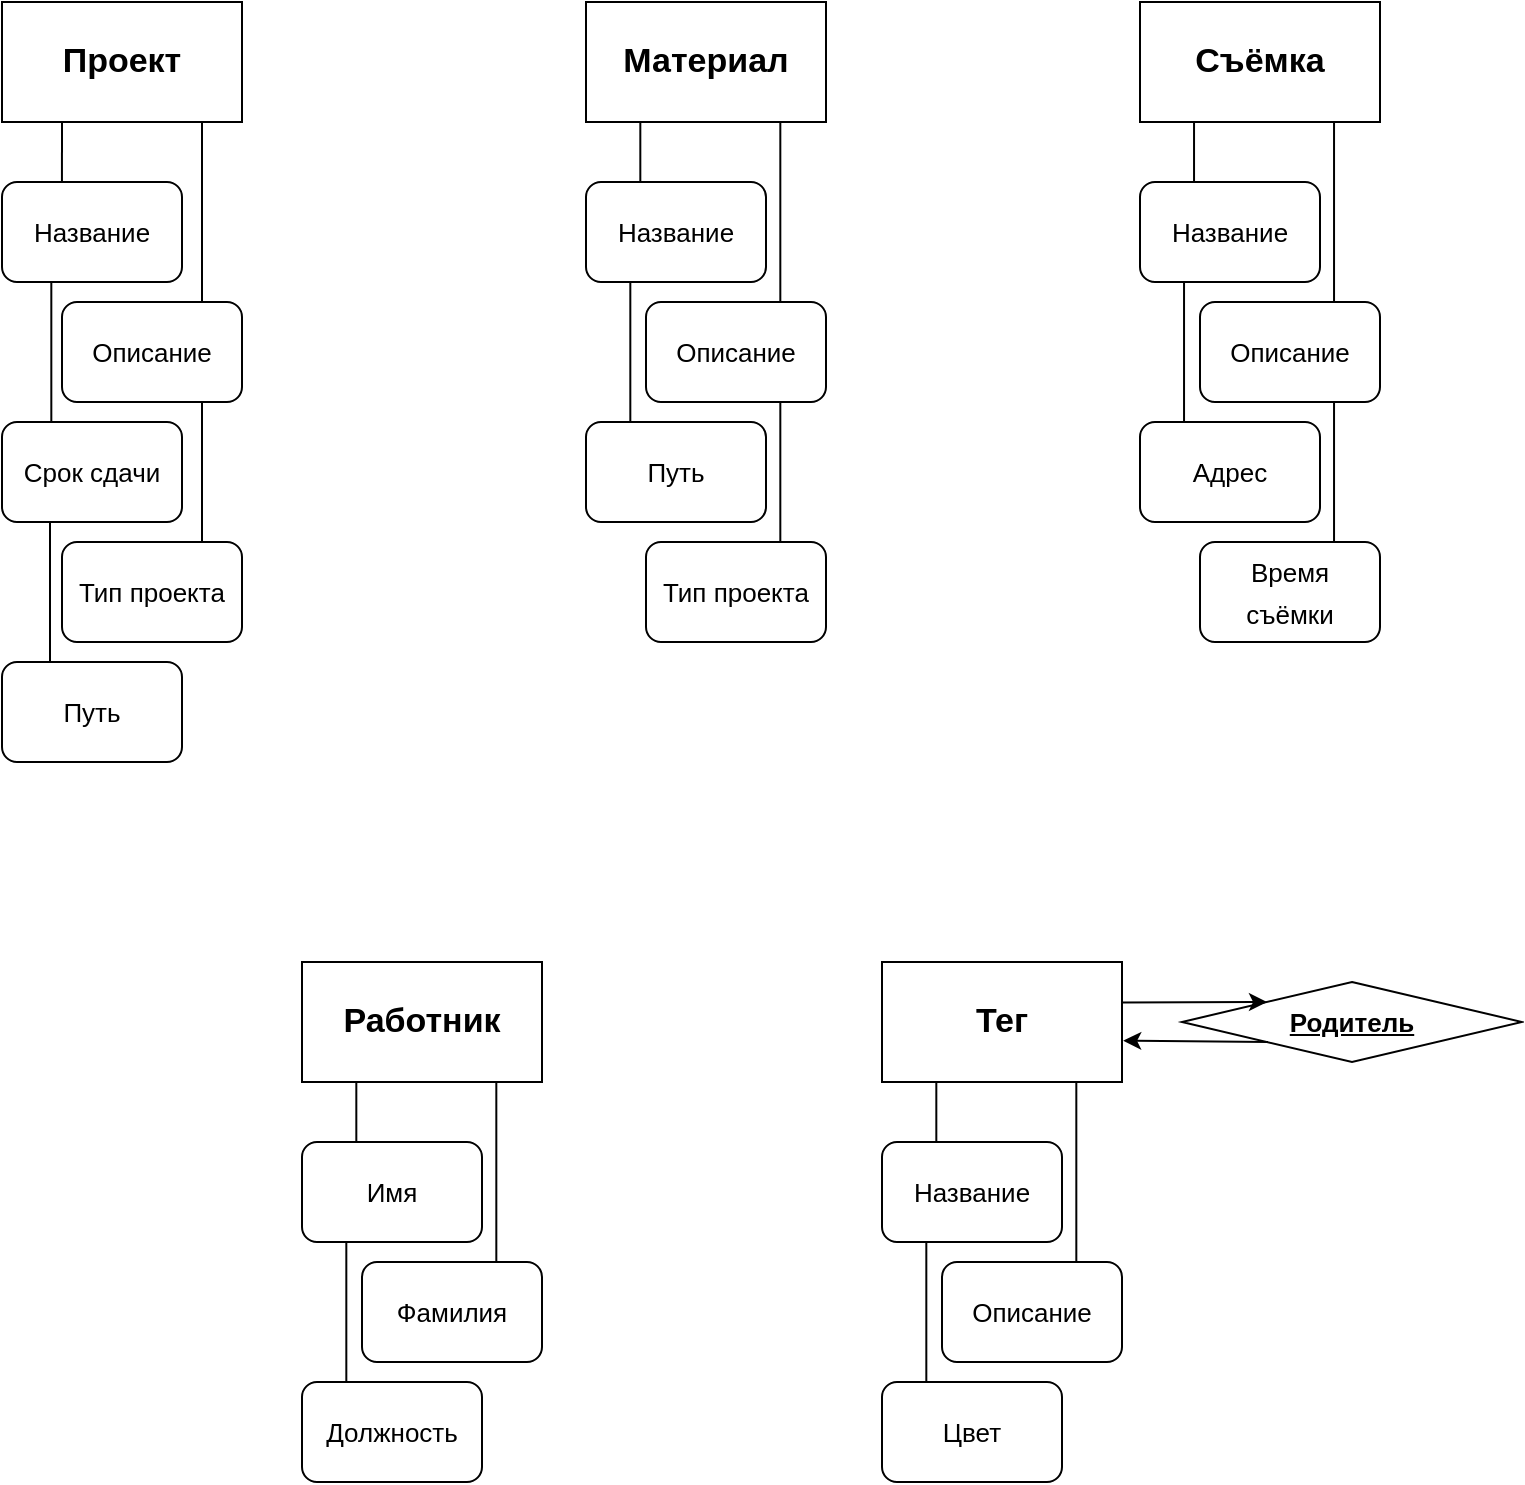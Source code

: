 <mxfile version="20.8.22" type="device"><diagram name="Страница 1" id="dCJy7RW5eTYr6VshyjW6"><mxGraphModel dx="452" dy="605" grid="1" gridSize="10" guides="1" tooltips="1" connect="1" arrows="1" fold="1" page="1" pageScale="1" pageWidth="827" pageHeight="1169" math="0" shadow="0"><root><mxCell id="0"/><mxCell id="1" parent="0"/><mxCell id="-ZGkEtH7xm_5uNx2uww8-1" value="&lt;font style=&quot;font-size: 17px;&quot;&gt;&lt;b&gt;Проект&lt;/b&gt;&lt;/font&gt;" style="rounded=1;whiteSpace=wrap;html=1;arcSize=0;" vertex="1" parent="1"><mxGeometry x="50" y="380" width="120" height="60" as="geometry"/></mxCell><mxCell id="-ZGkEtH7xm_5uNx2uww8-2" value="&lt;font style=&quot;font-size: 17px;&quot;&gt;&lt;b&gt;Съёмка&lt;/b&gt;&lt;/font&gt;" style="rounded=1;whiteSpace=wrap;html=1;arcSize=0;" vertex="1" parent="1"><mxGeometry x="619" y="380" width="120" height="60" as="geometry"/></mxCell><mxCell id="-ZGkEtH7xm_5uNx2uww8-3" value="&lt;font style=&quot;font-size: 17px;&quot;&gt;&lt;b&gt;Материал&lt;/b&gt;&lt;/font&gt;" style="rounded=1;whiteSpace=wrap;html=1;arcSize=0;" vertex="1" parent="1"><mxGeometry x="342" y="380" width="120" height="60" as="geometry"/></mxCell><mxCell id="-ZGkEtH7xm_5uNx2uww8-4" value="&lt;font style=&quot;font-size: 13px;&quot;&gt;Название&lt;/font&gt;" style="rounded=1;whiteSpace=wrap;html=1;fontSize=17;" vertex="1" parent="1"><mxGeometry x="50" y="470" width="90" height="50" as="geometry"/></mxCell><mxCell id="-ZGkEtH7xm_5uNx2uww8-5" value="&lt;font style=&quot;font-size: 13px;&quot;&gt;Описание&lt;/font&gt;" style="rounded=1;whiteSpace=wrap;html=1;fontSize=17;" vertex="1" parent="1"><mxGeometry x="80" y="530" width="90" height="50" as="geometry"/></mxCell><mxCell id="-ZGkEtH7xm_5uNx2uww8-6" value="&lt;font style=&quot;font-size: 13px;&quot;&gt;Срок сдачи&lt;/font&gt;" style="rounded=1;whiteSpace=wrap;html=1;fontSize=17;" vertex="1" parent="1"><mxGeometry x="50" y="590" width="90" height="50" as="geometry"/></mxCell><mxCell id="-ZGkEtH7xm_5uNx2uww8-7" value="&lt;font style=&quot;font-size: 13px;&quot;&gt;Тип проекта&lt;/font&gt;" style="rounded=1;whiteSpace=wrap;html=1;fontSize=17;" vertex="1" parent="1"><mxGeometry x="80" y="650" width="90" height="50" as="geometry"/></mxCell><mxCell id="-ZGkEtH7xm_5uNx2uww8-10" value="&lt;font style=&quot;font-size: 13px;&quot;&gt;Название&lt;/font&gt;" style="rounded=1;whiteSpace=wrap;html=1;fontSize=17;" vertex="1" parent="1"><mxGeometry x="342" y="470" width="90" height="50" as="geometry"/></mxCell><mxCell id="-ZGkEtH7xm_5uNx2uww8-11" value="&lt;font style=&quot;font-size: 13px;&quot;&gt;Описание&lt;/font&gt;" style="rounded=1;whiteSpace=wrap;html=1;fontSize=17;" vertex="1" parent="1"><mxGeometry x="372" y="530" width="90" height="50" as="geometry"/></mxCell><mxCell id="-ZGkEtH7xm_5uNx2uww8-12" value="&lt;font style=&quot;font-size: 13px;&quot;&gt;Путь&lt;/font&gt;" style="rounded=1;whiteSpace=wrap;html=1;fontSize=17;" vertex="1" parent="1"><mxGeometry x="342" y="590" width="90" height="50" as="geometry"/></mxCell><mxCell id="-ZGkEtH7xm_5uNx2uww8-13" value="&lt;font style=&quot;font-size: 13px;&quot;&gt;Тип проекта&lt;/font&gt;" style="rounded=1;whiteSpace=wrap;html=1;fontSize=17;" vertex="1" parent="1"><mxGeometry x="372" y="650" width="90" height="50" as="geometry"/></mxCell><mxCell id="-ZGkEtH7xm_5uNx2uww8-14" value="&lt;font style=&quot;font-size: 13px;&quot;&gt;Название&lt;/font&gt;" style="rounded=1;whiteSpace=wrap;html=1;fontSize=17;" vertex="1" parent="1"><mxGeometry x="619" y="470" width="90" height="50" as="geometry"/></mxCell><mxCell id="-ZGkEtH7xm_5uNx2uww8-15" value="&lt;font style=&quot;font-size: 13px;&quot;&gt;Описание&lt;/font&gt;" style="rounded=1;whiteSpace=wrap;html=1;fontSize=17;" vertex="1" parent="1"><mxGeometry x="649" y="530" width="90" height="50" as="geometry"/></mxCell><mxCell id="-ZGkEtH7xm_5uNx2uww8-16" value="&lt;font style=&quot;font-size: 13px;&quot;&gt;Адрес&lt;/font&gt;" style="rounded=1;whiteSpace=wrap;html=1;fontSize=17;" vertex="1" parent="1"><mxGeometry x="619" y="590" width="90" height="50" as="geometry"/></mxCell><mxCell id="-ZGkEtH7xm_5uNx2uww8-17" value="&lt;font style=&quot;font-size: 13px;&quot;&gt;Время&lt;br&gt;съёмки&lt;/font&gt;" style="rounded=1;whiteSpace=wrap;html=1;fontSize=17;" vertex="1" parent="1"><mxGeometry x="649" y="650" width="90" height="50" as="geometry"/></mxCell><mxCell id="-ZGkEtH7xm_5uNx2uww8-18" value="&lt;font style=&quot;font-size: 13px;&quot;&gt;Путь&lt;/font&gt;" style="rounded=1;whiteSpace=wrap;html=1;fontSize=17;" vertex="1" parent="1"><mxGeometry x="50" y="710" width="90" height="50" as="geometry"/></mxCell><mxCell id="-ZGkEtH7xm_5uNx2uww8-19" value="" style="endArrow=none;html=1;rounded=0;fontSize=13;entryX=0.25;entryY=1;entryDx=0;entryDy=0;exitX=0.333;exitY=-0.001;exitDx=0;exitDy=0;exitPerimeter=0;" edge="1" parent="1" source="-ZGkEtH7xm_5uNx2uww8-4" target="-ZGkEtH7xm_5uNx2uww8-1"><mxGeometry width="50" height="50" relative="1" as="geometry"><mxPoint x="170" y="610" as="sourcePoint"/><mxPoint x="220" y="560" as="targetPoint"/></mxGeometry></mxCell><mxCell id="-ZGkEtH7xm_5uNx2uww8-20" value="" style="endArrow=none;html=1;rounded=0;fontSize=13;entryX=0.25;entryY=1;entryDx=0;entryDy=0;" edge="1" parent="1"><mxGeometry width="50" height="50" relative="1" as="geometry"><mxPoint x="150" y="530" as="sourcePoint"/><mxPoint x="150" y="440" as="targetPoint"/></mxGeometry></mxCell><mxCell id="-ZGkEtH7xm_5uNx2uww8-25" value="" style="endArrow=none;html=1;rounded=0;fontSize=13;entryX=0.274;entryY=0.998;entryDx=0;entryDy=0;entryPerimeter=0;exitX=0.274;exitY=0.001;exitDx=0;exitDy=0;exitPerimeter=0;" edge="1" parent="1" source="-ZGkEtH7xm_5uNx2uww8-6" target="-ZGkEtH7xm_5uNx2uww8-4"><mxGeometry width="50" height="50" relative="1" as="geometry"><mxPoint x="50" y="570" as="sourcePoint"/><mxPoint x="100" y="520" as="targetPoint"/></mxGeometry></mxCell><mxCell id="-ZGkEtH7xm_5uNx2uww8-26" value="" style="endArrow=none;html=1;rounded=0;fontSize=13;entryX=0.274;entryY=0.998;entryDx=0;entryDy=0;entryPerimeter=0;exitX=0.274;exitY=0.001;exitDx=0;exitDy=0;exitPerimeter=0;" edge="1" parent="1"><mxGeometry width="50" height="50" relative="1" as="geometry"><mxPoint x="150" y="650" as="sourcePoint"/><mxPoint x="150" y="580" as="targetPoint"/></mxGeometry></mxCell><mxCell id="-ZGkEtH7xm_5uNx2uww8-27" value="" style="endArrow=none;html=1;rounded=0;fontSize=13;entryX=0.274;entryY=0.998;entryDx=0;entryDy=0;entryPerimeter=0;exitX=0.274;exitY=0.001;exitDx=0;exitDy=0;exitPerimeter=0;" edge="1" parent="1"><mxGeometry width="50" height="50" relative="1" as="geometry"><mxPoint x="74" y="710" as="sourcePoint"/><mxPoint x="74" y="640" as="targetPoint"/></mxGeometry></mxCell><mxCell id="-ZGkEtH7xm_5uNx2uww8-32" value="" style="endArrow=none;html=1;rounded=0;fontSize=13;entryX=0.25;entryY=1;entryDx=0;entryDy=0;exitX=0.333;exitY=-0.001;exitDx=0;exitDy=0;exitPerimeter=0;" edge="1" parent="1"><mxGeometry width="50" height="50" relative="1" as="geometry"><mxPoint x="369.16" y="470" as="sourcePoint"/><mxPoint x="369.16" y="440" as="targetPoint"/></mxGeometry></mxCell><mxCell id="-ZGkEtH7xm_5uNx2uww8-33" value="" style="endArrow=none;html=1;rounded=0;fontSize=13;entryX=0.25;entryY=1;entryDx=0;entryDy=0;" edge="1" parent="1"><mxGeometry width="50" height="50" relative="1" as="geometry"><mxPoint x="439.16" y="530" as="sourcePoint"/><mxPoint x="439.16" y="440" as="targetPoint"/></mxGeometry></mxCell><mxCell id="-ZGkEtH7xm_5uNx2uww8-34" value="" style="endArrow=none;html=1;rounded=0;fontSize=13;entryX=0.274;entryY=0.998;entryDx=0;entryDy=0;entryPerimeter=0;exitX=0.274;exitY=0.001;exitDx=0;exitDy=0;exitPerimeter=0;" edge="1" parent="1"><mxGeometry width="50" height="50" relative="1" as="geometry"><mxPoint x="364.16" y="590" as="sourcePoint"/><mxPoint x="364.16" y="520" as="targetPoint"/></mxGeometry></mxCell><mxCell id="-ZGkEtH7xm_5uNx2uww8-35" value="" style="endArrow=none;html=1;rounded=0;fontSize=13;entryX=0.274;entryY=0.998;entryDx=0;entryDy=0;entryPerimeter=0;exitX=0.274;exitY=0.001;exitDx=0;exitDy=0;exitPerimeter=0;" edge="1" parent="1"><mxGeometry width="50" height="50" relative="1" as="geometry"><mxPoint x="439.16" y="650" as="sourcePoint"/><mxPoint x="439.16" y="580" as="targetPoint"/></mxGeometry></mxCell><mxCell id="-ZGkEtH7xm_5uNx2uww8-36" value="" style="endArrow=none;html=1;rounded=0;fontSize=13;entryX=0.25;entryY=1;entryDx=0;entryDy=0;exitX=0.333;exitY=-0.001;exitDx=0;exitDy=0;exitPerimeter=0;" edge="1" parent="1"><mxGeometry width="50" height="50" relative="1" as="geometry"><mxPoint x="646.02" y="470" as="sourcePoint"/><mxPoint x="646.02" y="440" as="targetPoint"/></mxGeometry></mxCell><mxCell id="-ZGkEtH7xm_5uNx2uww8-37" value="" style="endArrow=none;html=1;rounded=0;fontSize=13;entryX=0.25;entryY=1;entryDx=0;entryDy=0;" edge="1" parent="1"><mxGeometry width="50" height="50" relative="1" as="geometry"><mxPoint x="716.02" y="530" as="sourcePoint"/><mxPoint x="716.02" y="440" as="targetPoint"/></mxGeometry></mxCell><mxCell id="-ZGkEtH7xm_5uNx2uww8-38" value="" style="endArrow=none;html=1;rounded=0;fontSize=13;entryX=0.274;entryY=0.998;entryDx=0;entryDy=0;entryPerimeter=0;exitX=0.274;exitY=0.001;exitDx=0;exitDy=0;exitPerimeter=0;" edge="1" parent="1"><mxGeometry width="50" height="50" relative="1" as="geometry"><mxPoint x="641.02" y="590" as="sourcePoint"/><mxPoint x="641.02" y="520" as="targetPoint"/></mxGeometry></mxCell><mxCell id="-ZGkEtH7xm_5uNx2uww8-39" value="" style="endArrow=none;html=1;rounded=0;fontSize=13;entryX=0.274;entryY=0.998;entryDx=0;entryDy=0;entryPerimeter=0;exitX=0.274;exitY=0.001;exitDx=0;exitDy=0;exitPerimeter=0;" edge="1" parent="1"><mxGeometry width="50" height="50" relative="1" as="geometry"><mxPoint x="716.02" y="650" as="sourcePoint"/><mxPoint x="716.02" y="580" as="targetPoint"/></mxGeometry></mxCell><mxCell id="-ZGkEtH7xm_5uNx2uww8-40" value="&lt;font style=&quot;font-size: 17px;&quot;&gt;&lt;b&gt;Работник&lt;/b&gt;&lt;/font&gt;" style="rounded=1;whiteSpace=wrap;html=1;arcSize=0;" vertex="1" parent="1"><mxGeometry x="200" y="860" width="120" height="60" as="geometry"/></mxCell><mxCell id="-ZGkEtH7xm_5uNx2uww8-41" value="&lt;font style=&quot;font-size: 13px;&quot;&gt;Имя&lt;/font&gt;" style="rounded=1;whiteSpace=wrap;html=1;fontSize=17;" vertex="1" parent="1"><mxGeometry x="200" y="950" width="90" height="50" as="geometry"/></mxCell><mxCell id="-ZGkEtH7xm_5uNx2uww8-42" value="&lt;font style=&quot;font-size: 13px;&quot;&gt;Фамилия&lt;/font&gt;" style="rounded=1;whiteSpace=wrap;html=1;fontSize=17;" vertex="1" parent="1"><mxGeometry x="230" y="1010" width="90" height="50" as="geometry"/></mxCell><mxCell id="-ZGkEtH7xm_5uNx2uww8-43" value="&lt;font style=&quot;font-size: 13px;&quot;&gt;Должность&lt;/font&gt;" style="rounded=1;whiteSpace=wrap;html=1;fontSize=17;" vertex="1" parent="1"><mxGeometry x="200" y="1070" width="90" height="50" as="geometry"/></mxCell><mxCell id="-ZGkEtH7xm_5uNx2uww8-44" value="" style="endArrow=none;html=1;rounded=0;fontSize=13;entryX=0.25;entryY=1;entryDx=0;entryDy=0;exitX=0.333;exitY=-0.001;exitDx=0;exitDy=0;exitPerimeter=0;" edge="1" parent="1"><mxGeometry width="50" height="50" relative="1" as="geometry"><mxPoint x="227.16" y="950" as="sourcePoint"/><mxPoint x="227.16" y="920" as="targetPoint"/></mxGeometry></mxCell><mxCell id="-ZGkEtH7xm_5uNx2uww8-45" value="" style="endArrow=none;html=1;rounded=0;fontSize=13;entryX=0.25;entryY=1;entryDx=0;entryDy=0;" edge="1" parent="1"><mxGeometry width="50" height="50" relative="1" as="geometry"><mxPoint x="297.16" y="1010" as="sourcePoint"/><mxPoint x="297.16" y="920" as="targetPoint"/></mxGeometry></mxCell><mxCell id="-ZGkEtH7xm_5uNx2uww8-46" value="" style="endArrow=none;html=1;rounded=0;fontSize=13;entryX=0.274;entryY=0.998;entryDx=0;entryDy=0;entryPerimeter=0;exitX=0.274;exitY=0.001;exitDx=0;exitDy=0;exitPerimeter=0;" edge="1" parent="1"><mxGeometry width="50" height="50" relative="1" as="geometry"><mxPoint x="222.16" y="1070" as="sourcePoint"/><mxPoint x="222.16" y="1000" as="targetPoint"/></mxGeometry></mxCell><mxCell id="-ZGkEtH7xm_5uNx2uww8-47" value="&lt;span style=&quot;font-size: 17px;&quot;&gt;&lt;b&gt;Тег&lt;/b&gt;&lt;/span&gt;" style="rounded=1;whiteSpace=wrap;html=1;arcSize=0;" vertex="1" parent="1"><mxGeometry x="490" y="860" width="120" height="60" as="geometry"/></mxCell><mxCell id="-ZGkEtH7xm_5uNx2uww8-48" value="&lt;font style=&quot;font-size: 13px;&quot;&gt;Название&lt;/font&gt;" style="rounded=1;whiteSpace=wrap;html=1;fontSize=17;" vertex="1" parent="1"><mxGeometry x="490" y="950" width="90" height="50" as="geometry"/></mxCell><mxCell id="-ZGkEtH7xm_5uNx2uww8-49" value="&lt;font style=&quot;font-size: 13px;&quot;&gt;Описание&lt;/font&gt;" style="rounded=1;whiteSpace=wrap;html=1;fontSize=17;" vertex="1" parent="1"><mxGeometry x="520" y="1010" width="90" height="50" as="geometry"/></mxCell><mxCell id="-ZGkEtH7xm_5uNx2uww8-50" value="&lt;font style=&quot;font-size: 13px;&quot;&gt;Цвет&lt;/font&gt;" style="rounded=1;whiteSpace=wrap;html=1;fontSize=17;" vertex="1" parent="1"><mxGeometry x="490" y="1070" width="90" height="50" as="geometry"/></mxCell><mxCell id="-ZGkEtH7xm_5uNx2uww8-51" value="" style="endArrow=none;html=1;rounded=0;fontSize=13;entryX=0.25;entryY=1;entryDx=0;entryDy=0;exitX=0.333;exitY=-0.001;exitDx=0;exitDy=0;exitPerimeter=0;" edge="1" parent="1"><mxGeometry width="50" height="50" relative="1" as="geometry"><mxPoint x="517.16" y="950" as="sourcePoint"/><mxPoint x="517.16" y="920" as="targetPoint"/></mxGeometry></mxCell><mxCell id="-ZGkEtH7xm_5uNx2uww8-52" value="" style="endArrow=none;html=1;rounded=0;fontSize=13;entryX=0.25;entryY=1;entryDx=0;entryDy=0;" edge="1" parent="1"><mxGeometry width="50" height="50" relative="1" as="geometry"><mxPoint x="587.16" y="1010" as="sourcePoint"/><mxPoint x="587.16" y="920" as="targetPoint"/></mxGeometry></mxCell><mxCell id="-ZGkEtH7xm_5uNx2uww8-53" value="" style="endArrow=none;html=1;rounded=0;fontSize=13;entryX=0.274;entryY=0.998;entryDx=0;entryDy=0;entryPerimeter=0;exitX=0.274;exitY=0.001;exitDx=0;exitDy=0;exitPerimeter=0;" edge="1" parent="1"><mxGeometry width="50" height="50" relative="1" as="geometry"><mxPoint x="512.16" y="1070" as="sourcePoint"/><mxPoint x="512.16" y="1000" as="targetPoint"/></mxGeometry></mxCell><mxCell id="-ZGkEtH7xm_5uNx2uww8-54" value="&lt;b&gt;&lt;u&gt;Родитель&lt;/u&gt;&lt;/b&gt;" style="rhombus;whiteSpace=wrap;html=1;fontSize=13;" vertex="1" parent="1"><mxGeometry x="640" y="870" width="170" height="40" as="geometry"/></mxCell><mxCell id="-ZGkEtH7xm_5uNx2uww8-59" value="" style="endArrow=classic;html=1;rounded=0;fontSize=13;exitX=1.001;exitY=0.338;exitDx=0;exitDy=0;exitPerimeter=0;entryX=0;entryY=0;entryDx=0;entryDy=0;" edge="1" parent="1" source="-ZGkEtH7xm_5uNx2uww8-47" target="-ZGkEtH7xm_5uNx2uww8-54"><mxGeometry width="50" height="50" relative="1" as="geometry"><mxPoint x="620" y="890" as="sourcePoint"/><mxPoint x="670" y="840" as="targetPoint"/></mxGeometry></mxCell><mxCell id="-ZGkEtH7xm_5uNx2uww8-60" value="" style="endArrow=classic;html=1;rounded=0;fontSize=13;exitX=1.001;exitY=0.338;exitDx=0;exitDy=0;exitPerimeter=0;entryX=1.005;entryY=0.656;entryDx=0;entryDy=0;entryPerimeter=0;" edge="1" parent="1" target="-ZGkEtH7xm_5uNx2uww8-47"><mxGeometry width="50" height="50" relative="1" as="geometry"><mxPoint x="683" y="900" as="sourcePoint"/><mxPoint x="756" y="900" as="targetPoint"/></mxGeometry></mxCell></root></mxGraphModel></diagram></mxfile>